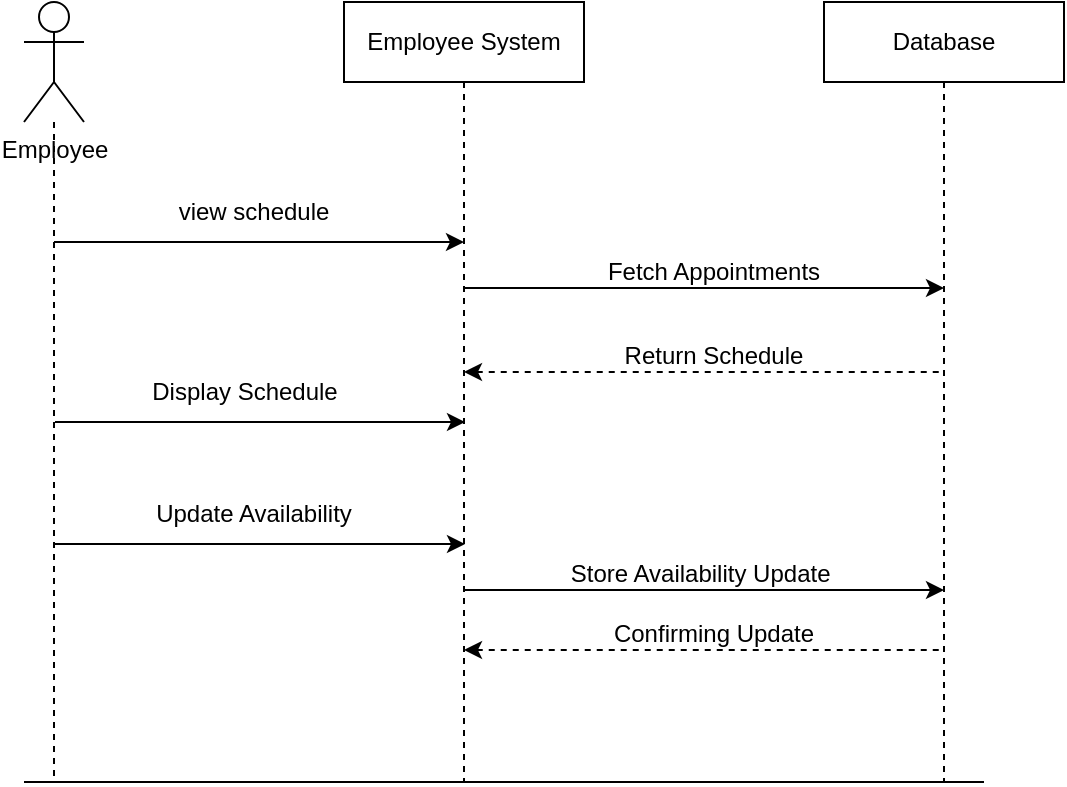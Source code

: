 <mxfile version="21.6.8" type="device">
  <diagram name="Page-1" id="kh4NS9lcuchYXiV_2pb0">
    <mxGraphModel dx="989" dy="577" grid="1" gridSize="10" guides="1" tooltips="1" connect="1" arrows="1" fold="1" page="1" pageScale="1" pageWidth="1600" pageHeight="900" math="0" shadow="0">
      <root>
        <mxCell id="0" />
        <mxCell id="1" parent="0" />
        <mxCell id="9dN6sZSFoW03rVCsNqzm-5" style="edgeStyle=orthogonalEdgeStyle;rounded=0;orthogonalLoop=1;jettySize=auto;html=1;dashed=1;endArrow=none;endFill=0;" edge="1" parent="1" source="9dN6sZSFoW03rVCsNqzm-1">
          <mxGeometry relative="1" as="geometry">
            <mxPoint x="135" y="470" as="targetPoint" />
          </mxGeometry>
        </mxCell>
        <mxCell id="9dN6sZSFoW03rVCsNqzm-1" value="Employee" style="shape=umlActor;verticalLabelPosition=bottom;verticalAlign=top;html=1;outlineConnect=0;" vertex="1" parent="1">
          <mxGeometry x="120" y="80" width="30" height="60" as="geometry" />
        </mxCell>
        <mxCell id="9dN6sZSFoW03rVCsNqzm-6" style="edgeStyle=orthogonalEdgeStyle;rounded=0;orthogonalLoop=1;jettySize=auto;html=1;dashed=1;endArrow=none;endFill=0;" edge="1" parent="1" source="9dN6sZSFoW03rVCsNqzm-2">
          <mxGeometry relative="1" as="geometry">
            <mxPoint x="340" y="470" as="targetPoint" />
          </mxGeometry>
        </mxCell>
        <mxCell id="9dN6sZSFoW03rVCsNqzm-2" value="Employee System" style="rounded=0;whiteSpace=wrap;html=1;" vertex="1" parent="1">
          <mxGeometry x="280" y="80" width="120" height="40" as="geometry" />
        </mxCell>
        <mxCell id="9dN6sZSFoW03rVCsNqzm-7" style="edgeStyle=orthogonalEdgeStyle;rounded=0;orthogonalLoop=1;jettySize=auto;html=1;dashed=1;endArrow=none;endFill=0;" edge="1" parent="1" source="9dN6sZSFoW03rVCsNqzm-3">
          <mxGeometry relative="1" as="geometry">
            <mxPoint x="580" y="470" as="targetPoint" />
          </mxGeometry>
        </mxCell>
        <mxCell id="9dN6sZSFoW03rVCsNqzm-3" value="Database" style="rounded=0;whiteSpace=wrap;html=1;" vertex="1" parent="1">
          <mxGeometry x="520" y="80" width="120" height="40" as="geometry" />
        </mxCell>
        <mxCell id="9dN6sZSFoW03rVCsNqzm-8" value="" style="endArrow=classic;html=1;rounded=0;" edge="1" parent="1">
          <mxGeometry width="50" height="50" relative="1" as="geometry">
            <mxPoint x="135" y="200" as="sourcePoint" />
            <mxPoint x="340" y="200" as="targetPoint" />
          </mxGeometry>
        </mxCell>
        <mxCell id="9dN6sZSFoW03rVCsNqzm-9" value="view schedule" style="text;html=1;strokeColor=none;fillColor=none;align=center;verticalAlign=middle;whiteSpace=wrap;rounded=0;" vertex="1" parent="1">
          <mxGeometry x="190" y="170" width="90" height="30" as="geometry" />
        </mxCell>
        <mxCell id="9dN6sZSFoW03rVCsNqzm-10" value="" style="endArrow=classic;html=1;rounded=0;" edge="1" parent="1">
          <mxGeometry width="50" height="50" relative="1" as="geometry">
            <mxPoint x="340" y="223" as="sourcePoint" />
            <mxPoint x="580" y="223" as="targetPoint" />
          </mxGeometry>
        </mxCell>
        <mxCell id="9dN6sZSFoW03rVCsNqzm-11" value="Fetch Appointments" style="text;html=1;strokeColor=none;fillColor=none;align=center;verticalAlign=middle;whiteSpace=wrap;rounded=0;" vertex="1" parent="1">
          <mxGeometry x="410" y="200" width="110" height="30" as="geometry" />
        </mxCell>
        <mxCell id="9dN6sZSFoW03rVCsNqzm-12" value="" style="endArrow=none;html=1;rounded=0;endFill=0;startArrow=classic;startFill=1;dashed=1;" edge="1" parent="1">
          <mxGeometry width="50" height="50" relative="1" as="geometry">
            <mxPoint x="340" y="265" as="sourcePoint" />
            <mxPoint x="580" y="265" as="targetPoint" />
          </mxGeometry>
        </mxCell>
        <mxCell id="9dN6sZSFoW03rVCsNqzm-13" value="Return Schedule" style="text;html=1;strokeColor=none;fillColor=none;align=center;verticalAlign=middle;whiteSpace=wrap;rounded=0;" vertex="1" parent="1">
          <mxGeometry x="410" y="242" width="110" height="30" as="geometry" />
        </mxCell>
        <mxCell id="9dN6sZSFoW03rVCsNqzm-14" value="" style="endArrow=classic;html=1;rounded=0;" edge="1" parent="1">
          <mxGeometry width="50" height="50" relative="1" as="geometry">
            <mxPoint x="135.5" y="290" as="sourcePoint" />
            <mxPoint x="340.5" y="290" as="targetPoint" />
          </mxGeometry>
        </mxCell>
        <mxCell id="9dN6sZSFoW03rVCsNqzm-15" value="Display Schedule" style="text;html=1;strokeColor=none;fillColor=none;align=center;verticalAlign=middle;whiteSpace=wrap;rounded=0;" vertex="1" parent="1">
          <mxGeometry x="180" y="260" width="100.5" height="30" as="geometry" />
        </mxCell>
        <mxCell id="9dN6sZSFoW03rVCsNqzm-16" value="Update Availability" style="text;html=1;strokeColor=none;fillColor=none;align=center;verticalAlign=middle;whiteSpace=wrap;rounded=0;" vertex="1" parent="1">
          <mxGeometry x="180.25" y="321" width="109.5" height="30" as="geometry" />
        </mxCell>
        <mxCell id="9dN6sZSFoW03rVCsNqzm-17" value="" style="endArrow=classic;html=1;rounded=0;" edge="1" parent="1">
          <mxGeometry width="50" height="50" relative="1" as="geometry">
            <mxPoint x="135.5" y="351" as="sourcePoint" />
            <mxPoint x="340.5" y="351" as="targetPoint" />
          </mxGeometry>
        </mxCell>
        <mxCell id="9dN6sZSFoW03rVCsNqzm-20" value="Store Availability Update&amp;nbsp;" style="text;html=1;strokeColor=none;fillColor=none;align=center;verticalAlign=middle;whiteSpace=wrap;rounded=0;" vertex="1" parent="1">
          <mxGeometry x="390" y="351" width="140" height="30" as="geometry" />
        </mxCell>
        <mxCell id="9dN6sZSFoW03rVCsNqzm-21" value="" style="endArrow=classic;html=1;rounded=0;" edge="1" parent="1">
          <mxGeometry width="50" height="50" relative="1" as="geometry">
            <mxPoint x="340" y="374" as="sourcePoint" />
            <mxPoint x="580" y="374" as="targetPoint" />
          </mxGeometry>
        </mxCell>
        <mxCell id="9dN6sZSFoW03rVCsNqzm-22" value="Confirming Update" style="text;html=1;strokeColor=none;fillColor=none;align=center;verticalAlign=middle;whiteSpace=wrap;rounded=0;" vertex="1" parent="1">
          <mxGeometry x="410" y="381" width="110" height="30" as="geometry" />
        </mxCell>
        <mxCell id="9dN6sZSFoW03rVCsNqzm-23" value="" style="endArrow=none;html=1;rounded=0;endFill=0;startArrow=classic;startFill=1;dashed=1;" edge="1" parent="1">
          <mxGeometry width="50" height="50" relative="1" as="geometry">
            <mxPoint x="340" y="404" as="sourcePoint" />
            <mxPoint x="580" y="404" as="targetPoint" />
          </mxGeometry>
        </mxCell>
        <mxCell id="9dN6sZSFoW03rVCsNqzm-24" value="" style="endArrow=none;html=1;rounded=0;edgeStyle=orthogonalEdgeStyle;" edge="1" parent="1">
          <mxGeometry width="50" height="50" relative="1" as="geometry">
            <mxPoint x="120" y="470" as="sourcePoint" />
            <mxPoint x="600" y="470" as="targetPoint" />
          </mxGeometry>
        </mxCell>
      </root>
    </mxGraphModel>
  </diagram>
</mxfile>
